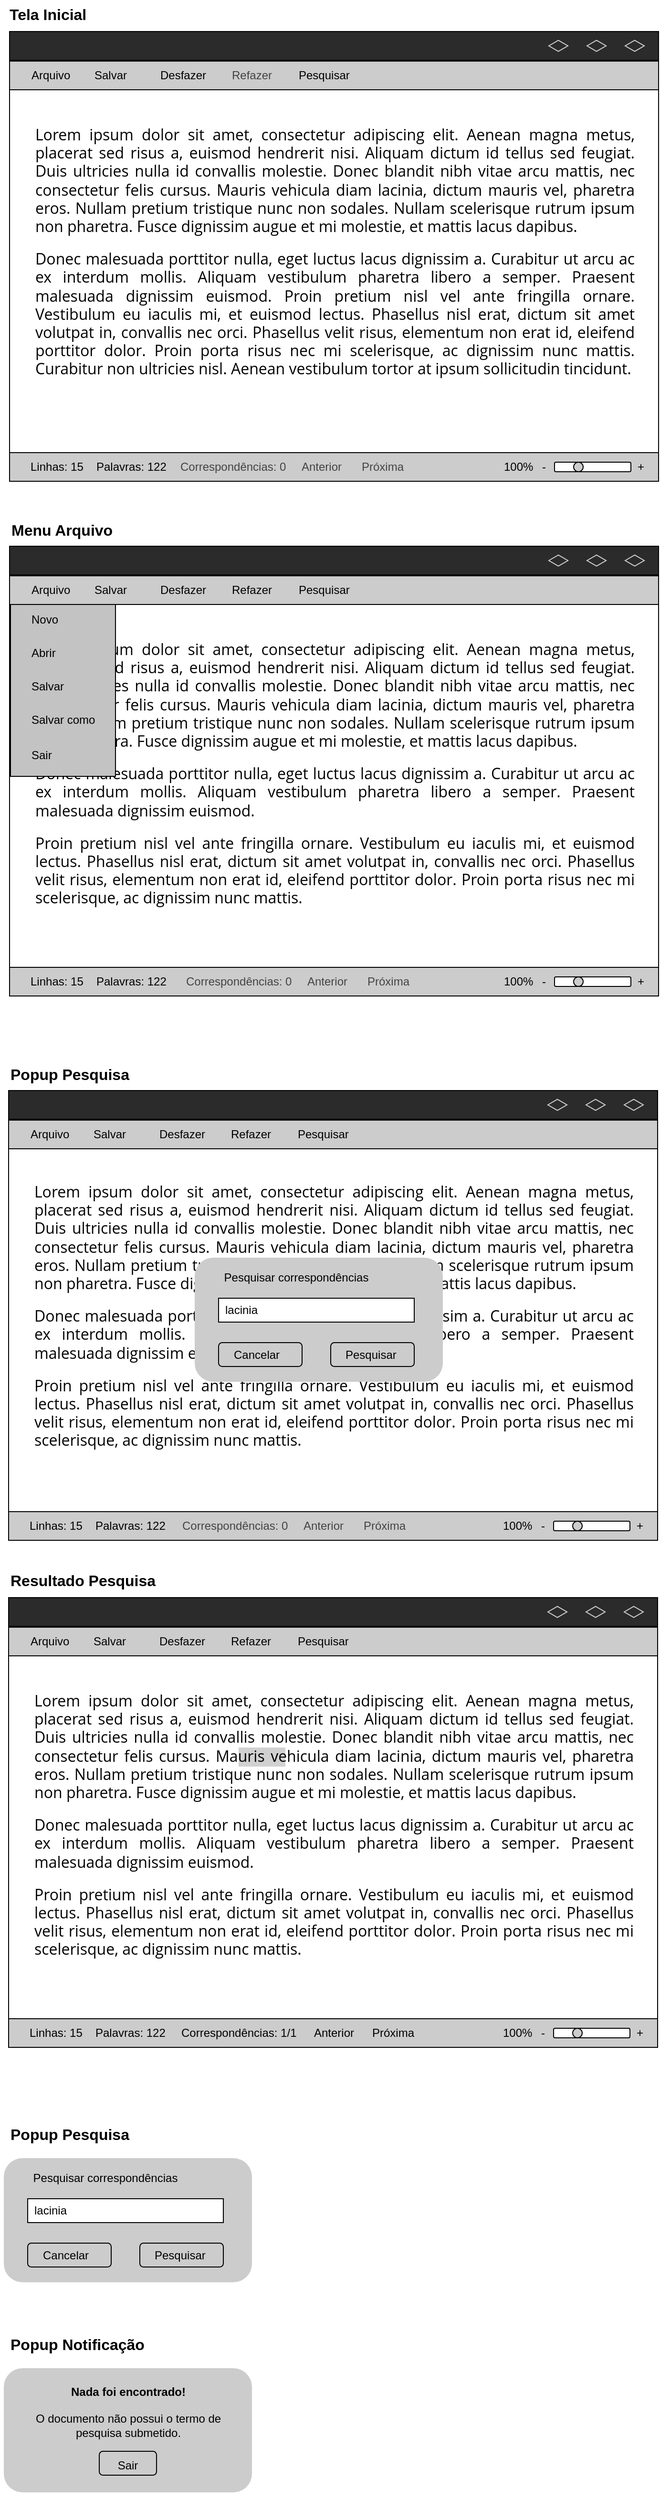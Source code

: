 <mxfile version="25.0.3">
  <diagram name="Page-1" id="AT1ZNtS4TTIYBqAb4Fj_">
    <mxGraphModel dx="1600" dy="1965" grid="1" gridSize="10" guides="1" tooltips="1" connect="1" arrows="1" fold="1" page="1" pageScale="1" pageWidth="850" pageHeight="1100" math="0" shadow="0">
      <root>
        <mxCell id="0" />
        <mxCell id="1" parent="0" />
        <mxCell id="EOrD5ygmVr6pdDx3qJXF-2" value="" style="rounded=0;whiteSpace=wrap;html=1;" parent="1" vertex="1">
          <mxGeometry x="85" y="123" width="680" height="410" as="geometry" />
        </mxCell>
        <mxCell id="EOrD5ygmVr6pdDx3qJXF-3" value="" style="rounded=0;whiteSpace=wrap;html=1;fillColor=#cccccc;" parent="1" vertex="1">
          <mxGeometry x="85" y="503" width="680" height="30" as="geometry" />
        </mxCell>
        <mxCell id="EOrD5ygmVr6pdDx3qJXF-4" value="" style="rounded=0;whiteSpace=wrap;html=1;fillStyle=solid;fillColor=#2B2B2B;" parent="1" vertex="1">
          <mxGeometry x="85" y="62" width="680" height="30" as="geometry" />
        </mxCell>
        <mxCell id="EOrD5ygmVr6pdDx3qJXF-5" value="" style="rounded=0;whiteSpace=wrap;html=1;fillColor=#CCCCCC;" parent="1" vertex="1">
          <mxGeometry x="85" y="93" width="680" height="30" as="geometry" />
        </mxCell>
        <mxCell id="EOrD5ygmVr6pdDx3qJXF-6" value="Arquivo" style="text;html=1;align=left;verticalAlign=middle;whiteSpace=wrap;rounded=0;" parent="1" vertex="1">
          <mxGeometry x="106" y="93" width="60" height="30" as="geometry" />
        </mxCell>
        <mxCell id="EOrD5ygmVr6pdDx3qJXF-7" value="Desfazer" style="text;html=1;align=left;verticalAlign=middle;whiteSpace=wrap;rounded=0;" parent="1" vertex="1">
          <mxGeometry x="241" y="93" width="60" height="30" as="geometry" />
        </mxCell>
        <mxCell id="EOrD5ygmVr6pdDx3qJXF-8" value="Refazer" style="text;html=1;align=left;verticalAlign=middle;whiteSpace=wrap;rounded=0;" parent="1" vertex="1">
          <mxGeometry x="316" y="93" width="60" height="30" as="geometry" />
        </mxCell>
        <mxCell id="EOrD5ygmVr6pdDx3qJXF-38" value="&lt;h1 style=&quot;margin-top: 0px;&quot;&gt;&lt;p style=&quot;margin: 0px 0px 15px; padding: 0px; text-align: justify; font-family: &amp;quot;Open Sans&amp;quot;, Arial, sans-serif; font-weight: 400; background-color: rgb(255, 255, 255);&quot;&gt;Lorem ipsum dolor sit amet, consectetur adipiscing elit. Aenean magna metus, placerat sed risus a, euismod hendrerit nisi. Aliquam dictum id tellus sed feugiat. Duis ultricies nulla id convallis molestie. Donec blandit nibh vitae arcu mattis, nec consectetur felis cursus. Mauris vehicula diam lacinia, dictum mauris vel, pharetra eros. Nullam pretium tristique nunc non sodales. Nullam scelerisque rutrum ipsum non pharetra. Fusce dignissim augue et mi molestie, et mattis lacus dapibus.&lt;/p&gt;&lt;p style=&quot;margin: 0px 0px 15px; padding: 0px; text-align: justify; font-family: &amp;quot;Open Sans&amp;quot;, Arial, sans-serif; font-weight: 400; background-color: rgb(255, 255, 255);&quot;&gt;Donec malesuada porttitor nulla, eget luctus lacus dignissim a. Curabitur ut arcu ac ex interdum mollis. Aliquam vestibulum pharetra libero a semper. Praesent malesuada dignissim euismod.&lt;/p&gt;&lt;p style=&quot;margin: 0px 0px 15px; padding: 0px; text-align: justify; font-family: &amp;quot;Open Sans&amp;quot;, Arial, sans-serif; font-weight: 400; background-color: rgb(255, 255, 255);&quot;&gt;Proin pretium nisl vel ante fringilla ornare. Vestibulum eu iaculis mi, et euismod lectus. Phasellus nisl erat, dictum sit amet volutpat in, convallis nec orci. Phasellus velit risus, elementum non erat id, eleifend porttitor dolor. Proin porta risus nec mi scelerisque, ac dignissim nunc mattis.&lt;/p&gt;&lt;/h1&gt;" style="text;html=1;whiteSpace=wrap;overflow=hidden;rounded=0;fontSize=8;" parent="1" vertex="1">
          <mxGeometry x="110" y="152" width="630" height="327" as="geometry" />
        </mxCell>
        <mxCell id="EOrD5ygmVr6pdDx3qJXF-15" value="" style="rounded=1;whiteSpace=wrap;html=1;" parent="1" vertex="1">
          <mxGeometry x="656" y="513" width="80" height="10" as="geometry" />
        </mxCell>
        <mxCell id="EOrD5ygmVr6pdDx3qJXF-16" value="" style="ellipse;whiteSpace=wrap;html=1;fillColor=#CCCCCC;" parent="1" vertex="1">
          <mxGeometry x="676" y="513" width="10" height="10" as="geometry" />
        </mxCell>
        <mxCell id="EOrD5ygmVr6pdDx3qJXF-17" value="" style="html=1;whiteSpace=wrap;aspect=fixed;shape=isoRectangle;fillColor=none;strokeColor=#D1D1D1;" parent="1" vertex="1">
          <mxGeometry x="650" y="71" width="20" height="12" as="geometry" />
        </mxCell>
        <mxCell id="EOrD5ygmVr6pdDx3qJXF-18" value="" style="html=1;whiteSpace=wrap;aspect=fixed;shape=isoRectangle;fillColor=none;strokeColor=#D1D1D1;" parent="1" vertex="1">
          <mxGeometry x="690" y="71" width="20" height="12" as="geometry" />
        </mxCell>
        <mxCell id="EOrD5ygmVr6pdDx3qJXF-19" value="" style="html=1;whiteSpace=wrap;aspect=fixed;shape=isoRectangle;fillColor=none;strokeColor=#D1D1D1;" parent="1" vertex="1">
          <mxGeometry x="730" y="71" width="20" height="12" as="geometry" />
        </mxCell>
        <mxCell id="EOrD5ygmVr6pdDx3qJXF-20" value="Salvar" style="text;html=1;align=left;verticalAlign=middle;whiteSpace=wrap;rounded=0;" parent="1" vertex="1">
          <mxGeometry x="172" y="93" width="60" height="30" as="geometry" />
        </mxCell>
        <mxCell id="EOrD5ygmVr6pdDx3qJXF-23" value="100%" style="text;html=1;align=left;verticalAlign=middle;whiteSpace=wrap;rounded=0;" parent="1" vertex="1">
          <mxGeometry x="601" y="503" width="30" height="30" as="geometry" />
        </mxCell>
        <mxCell id="EOrD5ygmVr6pdDx3qJXF-24" value="-" style="text;html=1;align=left;verticalAlign=middle;whiteSpace=wrap;rounded=0;" parent="1" vertex="1">
          <mxGeometry x="641" y="503" width="10" height="30" as="geometry" />
        </mxCell>
        <mxCell id="EOrD5ygmVr6pdDx3qJXF-25" value="+" style="text;html=1;align=left;verticalAlign=middle;whiteSpace=wrap;rounded=0;" parent="1" vertex="1">
          <mxGeometry x="741" y="503" width="10" height="30" as="geometry" />
        </mxCell>
        <mxCell id="EOrD5ygmVr6pdDx3qJXF-26" value="Pesquisar" style="text;html=1;align=left;verticalAlign=middle;whiteSpace=wrap;rounded=0;" parent="1" vertex="1">
          <mxGeometry x="386" y="93" width="60" height="30" as="geometry" />
        </mxCell>
        <mxCell id="EOrD5ygmVr6pdDx3qJXF-39" value="" style="group" parent="1" vertex="1" connectable="0">
          <mxGeometry x="280" y="237" width="260" height="130" as="geometry" />
        </mxCell>
        <mxCell id="EOrD5ygmVr6pdDx3qJXF-28" value="" style="shape=ext;double=1;rounded=1;whiteSpace=wrap;html=1;fillColor=#CCCCCC;strokeColor=none;" parent="EOrD5ygmVr6pdDx3qJXF-39" vertex="1">
          <mxGeometry width="260" height="130" as="geometry" />
        </mxCell>
        <mxCell id="EOrD5ygmVr6pdDx3qJXF-29" value="" style="rounded=0;whiteSpace=wrap;html=1;" parent="EOrD5ygmVr6pdDx3qJXF-39" vertex="1">
          <mxGeometry x="25" y="42.5" width="205" height="25" as="geometry" />
        </mxCell>
        <mxCell id="EOrD5ygmVr6pdDx3qJXF-30" value="Cancelar" style="text;html=1;align=left;verticalAlign=middle;whiteSpace=wrap;rounded=0;" parent="EOrD5ygmVr6pdDx3qJXF-39" vertex="1">
          <mxGeometry x="38.75" y="87" width="60" height="30" as="geometry" />
        </mxCell>
        <mxCell id="EOrD5ygmVr6pdDx3qJXF-31" value="Pesquisar" style="text;html=1;align=left;verticalAlign=middle;whiteSpace=wrap;rounded=0;" parent="EOrD5ygmVr6pdDx3qJXF-39" vertex="1">
          <mxGeometry x="156.25" y="87" width="60" height="30" as="geometry" />
        </mxCell>
        <mxCell id="EOrD5ygmVr6pdDx3qJXF-32" value="lacinia" style="text;html=1;align=left;verticalAlign=middle;whiteSpace=wrap;rounded=0;" parent="EOrD5ygmVr6pdDx3qJXF-39" vertex="1">
          <mxGeometry x="30" y="40" width="170" height="30" as="geometry" />
        </mxCell>
        <mxCell id="EOrD5ygmVr6pdDx3qJXF-33" value="" style="rounded=1;whiteSpace=wrap;html=1;fillColor=none;" parent="EOrD5ygmVr6pdDx3qJXF-39" vertex="1">
          <mxGeometry x="25" y="89" width="87.5" height="25" as="geometry" />
        </mxCell>
        <mxCell id="EOrD5ygmVr6pdDx3qJXF-34" value="" style="rounded=1;whiteSpace=wrap;html=1;fillColor=none;" parent="EOrD5ygmVr6pdDx3qJXF-39" vertex="1">
          <mxGeometry x="142.5" y="89" width="87.5" height="25" as="geometry" />
        </mxCell>
        <mxCell id="EOrD5ygmVr6pdDx3qJXF-35" value="Pesquisar correspondências" style="text;html=1;align=center;verticalAlign=middle;whiteSpace=wrap;rounded=0;" parent="EOrD5ygmVr6pdDx3qJXF-39" vertex="1">
          <mxGeometry x="25" y="6" width="162.5" height="30" as="geometry" />
        </mxCell>
        <mxCell id="EOrD5ygmVr6pdDx3qJXF-107" value="" style="group" parent="1" vertex="1" connectable="0">
          <mxGeometry x="265" y="503" width="250" height="30" as="geometry" />
        </mxCell>
        <mxCell id="EOrD5ygmVr6pdDx3qJXF-108" value="Correspondências: 0" style="text;html=1;align=left;verticalAlign=middle;rounded=0;fontColor=#444444;" parent="EOrD5ygmVr6pdDx3qJXF-107" vertex="1">
          <mxGeometry width="120" height="30" as="geometry" />
        </mxCell>
        <mxCell id="EOrD5ygmVr6pdDx3qJXF-109" value="Anterior" style="text;html=1;align=left;verticalAlign=middle;whiteSpace=wrap;rounded=0;fontColor=#444444;" parent="EOrD5ygmVr6pdDx3qJXF-107" vertex="1">
          <mxGeometry x="127" width="60" height="30" as="geometry" />
        </mxCell>
        <mxCell id="EOrD5ygmVr6pdDx3qJXF-110" value="Próxima" style="text;html=1;align=left;verticalAlign=middle;whiteSpace=wrap;rounded=0;fontColor=#444444;" parent="EOrD5ygmVr6pdDx3qJXF-107" vertex="1">
          <mxGeometry x="190" width="60" height="30" as="geometry" />
        </mxCell>
        <mxCell id="EOrD5ygmVr6pdDx3qJXF-119" value="" style="group" parent="1" vertex="1" connectable="0">
          <mxGeometry x="105" y="503" width="149" height="30" as="geometry" />
        </mxCell>
        <mxCell id="EOrD5ygmVr6pdDx3qJXF-120" value="Linhas: 15" style="text;html=1;align=left;verticalAlign=middle;whiteSpace=wrap;rounded=0;" parent="EOrD5ygmVr6pdDx3qJXF-119" vertex="1">
          <mxGeometry width="60" height="30" as="geometry" />
        </mxCell>
        <mxCell id="EOrD5ygmVr6pdDx3qJXF-121" value="Palavras: 122" style="text;html=1;align=left;verticalAlign=middle;whiteSpace=wrap;rounded=0;" parent="EOrD5ygmVr6pdDx3qJXF-119" vertex="1">
          <mxGeometry x="69" width="80" height="30" as="geometry" />
        </mxCell>
        <mxCell id="EOrD5ygmVr6pdDx3qJXF-126" value="Tela Inicial" style="text;html=1;align=left;verticalAlign=middle;whiteSpace=wrap;rounded=0;fontSize=16;fontStyle=1" parent="1" vertex="1">
          <mxGeometry x="84" y="-1080" width="89" height="30" as="geometry" />
        </mxCell>
        <mxCell id="EOrD5ygmVr6pdDx3qJXF-127" value="Menu Arquivo" style="text;html=1;align=left;verticalAlign=middle;whiteSpace=wrap;rounded=0;fontSize=16;fontStyle=1" parent="1" vertex="1">
          <mxGeometry x="86" y="-540" width="130" height="30" as="geometry" />
        </mxCell>
        <mxCell id="EOrD5ygmVr6pdDx3qJXF-128" value="Popup Pesquisa" style="text;html=1;align=left;verticalAlign=middle;whiteSpace=wrap;rounded=0;fontSize=16;fontStyle=1" parent="1" vertex="1">
          <mxGeometry x="85" y="30" width="130" height="30" as="geometry" />
        </mxCell>
        <mxCell id="EOrD5ygmVr6pdDx3qJXF-129" value="Resultado Pesquisa" style="text;html=1;align=left;verticalAlign=middle;whiteSpace=wrap;rounded=0;fontSize=16;fontStyle=1" parent="1" vertex="1">
          <mxGeometry x="85" y="560" width="170" height="30" as="geometry" />
        </mxCell>
        <mxCell id="EOrD5ygmVr6pdDx3qJXF-130" value="" style="group;shadow=1;textShadow=0;" parent="1" vertex="1" connectable="0">
          <mxGeometry x="80" y="1400" width="260" height="130" as="geometry" />
        </mxCell>
        <mxCell id="EOrD5ygmVr6pdDx3qJXF-131" value="" style="shape=ext;double=1;rounded=1;whiteSpace=wrap;html=1;fillColor=#CCCCCC;strokeColor=none;" parent="EOrD5ygmVr6pdDx3qJXF-130" vertex="1">
          <mxGeometry width="260" height="130" as="geometry" />
        </mxCell>
        <mxCell id="EOrD5ygmVr6pdDx3qJXF-138" value="Nada foi encontrado!" style="text;html=1;align=center;verticalAlign=middle;whiteSpace=wrap;rounded=0;fontStyle=1" parent="EOrD5ygmVr6pdDx3qJXF-130" vertex="1">
          <mxGeometry x="48.75" y="10" width="162.5" height="30" as="geometry" />
        </mxCell>
        <mxCell id="EOrD5ygmVr6pdDx3qJXF-133" value="Sair" style="text;html=1;align=center;verticalAlign=middle;whiteSpace=wrap;rounded=0;" parent="EOrD5ygmVr6pdDx3qJXF-130" vertex="1">
          <mxGeometry x="100" y="87" width="60" height="30" as="geometry" />
        </mxCell>
        <mxCell id="EOrD5ygmVr6pdDx3qJXF-136" value="" style="rounded=1;whiteSpace=wrap;html=1;fillColor=none;" parent="EOrD5ygmVr6pdDx3qJXF-130" vertex="1">
          <mxGeometry x="100" y="87" width="60" height="25" as="geometry" />
        </mxCell>
        <mxCell id="EOrD5ygmVr6pdDx3qJXF-140" value="O documento não possui o termo de pesquisa submetido." style="text;html=1;align=center;verticalAlign=middle;whiteSpace=wrap;rounded=0;" parent="EOrD5ygmVr6pdDx3qJXF-130" vertex="1">
          <mxGeometry x="27.5" y="40" width="205" height="40" as="geometry" />
        </mxCell>
        <mxCell id="EOrD5ygmVr6pdDx3qJXF-147" value="" style="group" parent="1" vertex="1" connectable="0">
          <mxGeometry x="80" y="1180" width="260" height="130" as="geometry" />
        </mxCell>
        <mxCell id="EOrD5ygmVr6pdDx3qJXF-148" value="" style="shape=ext;double=1;rounded=1;whiteSpace=wrap;html=1;fillColor=#CCCCCC;strokeColor=none;" parent="EOrD5ygmVr6pdDx3qJXF-147" vertex="1">
          <mxGeometry width="260" height="130" as="geometry" />
        </mxCell>
        <mxCell id="EOrD5ygmVr6pdDx3qJXF-149" value="" style="rounded=0;whiteSpace=wrap;html=1;" parent="EOrD5ygmVr6pdDx3qJXF-147" vertex="1">
          <mxGeometry x="25" y="42.5" width="205" height="25" as="geometry" />
        </mxCell>
        <mxCell id="EOrD5ygmVr6pdDx3qJXF-150" value="Cancelar" style="text;html=1;align=left;verticalAlign=middle;whiteSpace=wrap;rounded=0;" parent="EOrD5ygmVr6pdDx3qJXF-147" vertex="1">
          <mxGeometry x="38.75" y="87" width="60" height="30" as="geometry" />
        </mxCell>
        <mxCell id="EOrD5ygmVr6pdDx3qJXF-151" value="Pesquisar" style="text;html=1;align=left;verticalAlign=middle;whiteSpace=wrap;rounded=0;" parent="EOrD5ygmVr6pdDx3qJXF-147" vertex="1">
          <mxGeometry x="156.25" y="87" width="60" height="30" as="geometry" />
        </mxCell>
        <mxCell id="EOrD5ygmVr6pdDx3qJXF-152" value="lacinia" style="text;html=1;align=left;verticalAlign=middle;whiteSpace=wrap;rounded=0;" parent="EOrD5ygmVr6pdDx3qJXF-147" vertex="1">
          <mxGeometry x="30" y="40" width="170" height="30" as="geometry" />
        </mxCell>
        <mxCell id="EOrD5ygmVr6pdDx3qJXF-153" value="" style="rounded=1;whiteSpace=wrap;html=1;fillColor=none;" parent="EOrD5ygmVr6pdDx3qJXF-147" vertex="1">
          <mxGeometry x="25" y="89" width="87.5" height="25" as="geometry" />
        </mxCell>
        <mxCell id="EOrD5ygmVr6pdDx3qJXF-154" value="" style="rounded=1;whiteSpace=wrap;html=1;fillColor=none;" parent="EOrD5ygmVr6pdDx3qJXF-147" vertex="1">
          <mxGeometry x="142.5" y="89" width="87.5" height="25" as="geometry" />
        </mxCell>
        <mxCell id="EOrD5ygmVr6pdDx3qJXF-155" value="Pesquisar correspondências" style="text;html=1;align=center;verticalAlign=middle;whiteSpace=wrap;rounded=0;" parent="EOrD5ygmVr6pdDx3qJXF-147" vertex="1">
          <mxGeometry x="25" y="6" width="162.5" height="30" as="geometry" />
        </mxCell>
        <mxCell id="EOrD5ygmVr6pdDx3qJXF-156" value="Popup Pesquisa" style="text;html=1;align=left;verticalAlign=middle;whiteSpace=wrap;rounded=0;fontSize=16;fontStyle=1" parent="1" vertex="1">
          <mxGeometry x="85" y="1140" width="170" height="30" as="geometry" />
        </mxCell>
        <mxCell id="EOrD5ygmVr6pdDx3qJXF-157" value="Popup Notificação" style="text;html=1;align=left;verticalAlign=middle;whiteSpace=wrap;rounded=0;fontSize=16;fontStyle=1" parent="1" vertex="1">
          <mxGeometry x="85" y="1360" width="170" height="30" as="geometry" />
        </mxCell>
        <mxCell id="TvqE10xnxTfYAV_kvAJu-1" value="" style="group" vertex="1" connectable="0" parent="1">
          <mxGeometry x="86" y="-1047" width="680" height="471" as="geometry" />
        </mxCell>
        <mxCell id="EOrD5ygmVr6pdDx3qJXF-40" value="" style="rounded=0;whiteSpace=wrap;html=1;" parent="TvqE10xnxTfYAV_kvAJu-1" vertex="1">
          <mxGeometry y="61" width="680" height="410" as="geometry" />
        </mxCell>
        <mxCell id="EOrD5ygmVr6pdDx3qJXF-41" value="&lt;h1 style=&quot;margin-top: 0px;&quot;&gt;&lt;p style=&quot;margin: 0px 0px 15px; padding: 0px; text-align: justify; font-family: &amp;quot;Open Sans&amp;quot;, Arial, sans-serif; font-weight: 400; background-color: rgb(255, 255, 255);&quot;&gt;Lorem ipsum dolor sit amet, consectetur adipiscing elit. Aenean magna metus, placerat sed risus a, euismod hendrerit nisi. Aliquam dictum id tellus sed feugiat. Duis ultricies nulla id convallis molestie. Donec blandit nibh vitae arcu mattis, nec consectetur felis cursus. Mauris vehicula diam lacinia, dictum mauris vel, pharetra eros. Nullam pretium tristique nunc non sodales. Nullam scelerisque rutrum ipsum non pharetra. Fusce dignissim augue et mi molestie, et mattis lacus dapibus.&lt;/p&gt;&lt;p style=&quot;margin: 0px 0px 15px; padding: 0px; text-align: justify; font-family: &amp;quot;Open Sans&amp;quot;, Arial, sans-serif; font-weight: 400; background-color: rgb(255, 255, 255);&quot;&gt;Donec malesuada porttitor nulla, eget luctus lacus dignissim a. Curabitur ut arcu ac ex interdum mollis. Aliquam vestibulum pharetra libero a semper. Praesent malesuada dignissim euismod. Proin pretium nisl vel ante fringilla ornare. Vestibulum eu iaculis mi, et euismod lectus. Phasellus nisl erat, dictum sit amet volutpat in, convallis nec orci. Phasellus velit risus, elementum non erat id, eleifend porttitor dolor. Proin porta risus nec mi scelerisque, ac dignissim nunc mattis. Curabitur non ultricies nisl. Aenean vestibulum tortor at ipsum sollicitudin tincidunt.&lt;/p&gt;&lt;/h1&gt;" style="text;html=1;whiteSpace=wrap;overflow=hidden;rounded=0;fontSize=8;" parent="TvqE10xnxTfYAV_kvAJu-1" vertex="1">
          <mxGeometry x="25" y="92" width="630" height="327" as="geometry" />
        </mxCell>
        <mxCell id="EOrD5ygmVr6pdDx3qJXF-42" value="" style="rounded=0;whiteSpace=wrap;html=1;fillColor=#cccccc;" parent="TvqE10xnxTfYAV_kvAJu-1" vertex="1">
          <mxGeometry y="441" width="680" height="30" as="geometry" />
        </mxCell>
        <mxCell id="EOrD5ygmVr6pdDx3qJXF-43" value="" style="rounded=0;whiteSpace=wrap;html=1;fillStyle=solid;fillColor=#2B2B2B;" parent="TvqE10xnxTfYAV_kvAJu-1" vertex="1">
          <mxGeometry width="680" height="30" as="geometry" />
        </mxCell>
        <mxCell id="EOrD5ygmVr6pdDx3qJXF-44" value="" style="rounded=0;whiteSpace=wrap;html=1;fillColor=#CCCCCC;" parent="TvqE10xnxTfYAV_kvAJu-1" vertex="1">
          <mxGeometry y="31" width="680" height="30" as="geometry" />
        </mxCell>
        <mxCell id="EOrD5ygmVr6pdDx3qJXF-45" value="Arquivo" style="text;html=1;align=left;verticalAlign=middle;whiteSpace=wrap;rounded=0;" parent="TvqE10xnxTfYAV_kvAJu-1" vertex="1">
          <mxGeometry x="21" y="31" width="60" height="30" as="geometry" />
        </mxCell>
        <mxCell id="EOrD5ygmVr6pdDx3qJXF-46" value="Desfazer" style="text;html=1;align=left;verticalAlign=middle;whiteSpace=wrap;rounded=0;" parent="TvqE10xnxTfYAV_kvAJu-1" vertex="1">
          <mxGeometry x="156" y="31" width="60" height="30" as="geometry" />
        </mxCell>
        <mxCell id="EOrD5ygmVr6pdDx3qJXF-47" value="Refazer" style="text;html=1;align=left;verticalAlign=middle;whiteSpace=wrap;rounded=0;fontColor=#444444;" parent="TvqE10xnxTfYAV_kvAJu-1" vertex="1">
          <mxGeometry x="231" y="31" width="60" height="30" as="geometry" />
        </mxCell>
        <mxCell id="EOrD5ygmVr6pdDx3qJXF-54" value="" style="rounded=1;whiteSpace=wrap;html=1;" parent="TvqE10xnxTfYAV_kvAJu-1" vertex="1">
          <mxGeometry x="571" y="451" width="80" height="10" as="geometry" />
        </mxCell>
        <mxCell id="EOrD5ygmVr6pdDx3qJXF-55" value="" style="ellipse;whiteSpace=wrap;html=1;fillColor=#CCCCCC;" parent="TvqE10xnxTfYAV_kvAJu-1" vertex="1">
          <mxGeometry x="591" y="451" width="10" height="10" as="geometry" />
        </mxCell>
        <mxCell id="EOrD5ygmVr6pdDx3qJXF-56" value="" style="html=1;whiteSpace=wrap;aspect=fixed;shape=isoRectangle;fillColor=none;strokeColor=#D1D1D1;" parent="TvqE10xnxTfYAV_kvAJu-1" vertex="1">
          <mxGeometry x="565" y="9" width="20" height="12" as="geometry" />
        </mxCell>
        <mxCell id="EOrD5ygmVr6pdDx3qJXF-57" value="" style="html=1;whiteSpace=wrap;aspect=fixed;shape=isoRectangle;fillColor=none;strokeColor=#D1D1D1;" parent="TvqE10xnxTfYAV_kvAJu-1" vertex="1">
          <mxGeometry x="605" y="9" width="20" height="12" as="geometry" />
        </mxCell>
        <mxCell id="EOrD5ygmVr6pdDx3qJXF-58" value="" style="html=1;whiteSpace=wrap;aspect=fixed;shape=isoRectangle;fillColor=none;strokeColor=#D1D1D1;" parent="TvqE10xnxTfYAV_kvAJu-1" vertex="1">
          <mxGeometry x="645" y="9" width="20" height="12" as="geometry" />
        </mxCell>
        <mxCell id="EOrD5ygmVr6pdDx3qJXF-59" value="Salvar" style="text;html=1;align=left;verticalAlign=middle;whiteSpace=wrap;rounded=0;" parent="TvqE10xnxTfYAV_kvAJu-1" vertex="1">
          <mxGeometry x="87" y="31" width="60" height="30" as="geometry" />
        </mxCell>
        <mxCell id="EOrD5ygmVr6pdDx3qJXF-62" value="100%" style="text;html=1;align=left;verticalAlign=middle;whiteSpace=wrap;rounded=0;" parent="TvqE10xnxTfYAV_kvAJu-1" vertex="1">
          <mxGeometry x="516" y="441" width="30" height="30" as="geometry" />
        </mxCell>
        <mxCell id="EOrD5ygmVr6pdDx3qJXF-63" value="-" style="text;html=1;align=left;verticalAlign=middle;whiteSpace=wrap;rounded=0;" parent="TvqE10xnxTfYAV_kvAJu-1" vertex="1">
          <mxGeometry x="556" y="441" width="10" height="30" as="geometry" />
        </mxCell>
        <mxCell id="EOrD5ygmVr6pdDx3qJXF-64" value="+" style="text;html=1;align=left;verticalAlign=middle;whiteSpace=wrap;rounded=0;" parent="TvqE10xnxTfYAV_kvAJu-1" vertex="1">
          <mxGeometry x="656" y="441" width="10" height="30" as="geometry" />
        </mxCell>
        <mxCell id="EOrD5ygmVr6pdDx3qJXF-65" value="Pesquisar" style="text;html=1;align=left;verticalAlign=middle;whiteSpace=wrap;rounded=0;" parent="TvqE10xnxTfYAV_kvAJu-1" vertex="1">
          <mxGeometry x="301" y="31" width="60" height="30" as="geometry" />
        </mxCell>
        <mxCell id="EOrD5ygmVr6pdDx3qJXF-102" value="" style="group" parent="TvqE10xnxTfYAV_kvAJu-1" vertex="1" connectable="0">
          <mxGeometry x="177" y="441" width="250" height="30" as="geometry" />
        </mxCell>
        <mxCell id="EOrD5ygmVr6pdDx3qJXF-66" value="Correspondências: 0" style="text;html=1;align=left;verticalAlign=middle;rounded=0;fontColor=#444444;" parent="EOrD5ygmVr6pdDx3qJXF-102" vertex="1">
          <mxGeometry width="120" height="30" as="geometry" />
        </mxCell>
        <mxCell id="EOrD5ygmVr6pdDx3qJXF-67" value="Anterior" style="text;html=1;align=left;verticalAlign=middle;whiteSpace=wrap;rounded=0;fontColor=#444444;" parent="EOrD5ygmVr6pdDx3qJXF-102" vertex="1">
          <mxGeometry x="127" width="60" height="30" as="geometry" />
        </mxCell>
        <mxCell id="EOrD5ygmVr6pdDx3qJXF-68" value="Próxima" style="text;html=1;align=left;verticalAlign=middle;whiteSpace=wrap;rounded=0;fontColor=#444444;" parent="EOrD5ygmVr6pdDx3qJXF-102" vertex="1">
          <mxGeometry x="190" width="60" height="30" as="geometry" />
        </mxCell>
        <mxCell id="EOrD5ygmVr6pdDx3qJXF-115" value="" style="group" parent="TvqE10xnxTfYAV_kvAJu-1" vertex="1" connectable="0">
          <mxGeometry x="20" y="441" width="149" height="30" as="geometry" />
        </mxCell>
        <mxCell id="EOrD5ygmVr6pdDx3qJXF-60" value="Linhas: 15" style="text;html=1;align=left;verticalAlign=middle;whiteSpace=wrap;rounded=0;" parent="EOrD5ygmVr6pdDx3qJXF-115" vertex="1">
          <mxGeometry width="60" height="30" as="geometry" />
        </mxCell>
        <mxCell id="EOrD5ygmVr6pdDx3qJXF-61" value="Palavras: 122" style="text;html=1;align=left;verticalAlign=middle;whiteSpace=wrap;rounded=0;" parent="EOrD5ygmVr6pdDx3qJXF-115" vertex="1">
          <mxGeometry x="69" width="80" height="30" as="geometry" />
        </mxCell>
        <mxCell id="TvqE10xnxTfYAV_kvAJu-2" value="" style="group" vertex="1" connectable="0" parent="1">
          <mxGeometry x="86" y="-508" width="680" height="471" as="geometry" />
        </mxCell>
        <mxCell id="0SayLIdgJ1S03iDdEZWp-5" value="" style="rounded=0;whiteSpace=wrap;html=1;" parent="TvqE10xnxTfYAV_kvAJu-2" vertex="1">
          <mxGeometry y="61" width="680" height="410" as="geometry" />
        </mxCell>
        <mxCell id="EOrD5ygmVr6pdDx3qJXF-37" value="&lt;h1 style=&quot;margin-top: 0px;&quot;&gt;&lt;p style=&quot;margin: 0px 0px 15px; padding: 0px; text-align: justify; font-family: &amp;quot;Open Sans&amp;quot;, Arial, sans-serif; font-weight: 400; background-color: rgb(255, 255, 255);&quot;&gt;Lorem ipsum dolor sit amet, consectetur adipiscing elit. Aenean magna metus, placerat sed risus a, euismod hendrerit nisi. Aliquam dictum id tellus sed feugiat. Duis ultricies nulla id convallis molestie. Donec blandit nibh vitae arcu mattis, nec consectetur felis cursus. Mauris vehicula diam lacinia, dictum mauris vel, pharetra eros. Nullam pretium tristique nunc non sodales. Nullam scelerisque rutrum ipsum non pharetra. Fusce dignissim augue et mi molestie, et mattis lacus dapibus.&lt;/p&gt;&lt;p style=&quot;margin: 0px 0px 15px; padding: 0px; text-align: justify; font-family: &amp;quot;Open Sans&amp;quot;, Arial, sans-serif; font-weight: 400; background-color: rgb(255, 255, 255);&quot;&gt;Donec malesuada porttitor nulla, eget luctus lacus dignissim a. Curabitur ut arcu ac ex interdum mollis. Aliquam vestibulum pharetra libero a semper. Praesent malesuada dignissim euismod.&lt;/p&gt;&lt;p style=&quot;margin: 0px 0px 15px; padding: 0px; text-align: justify; font-family: &amp;quot;Open Sans&amp;quot;, Arial, sans-serif; font-weight: 400; background-color: rgb(255, 255, 255);&quot;&gt;Proin pretium nisl vel ante fringilla ornare. Vestibulum eu iaculis mi, et euismod lectus. Phasellus nisl erat, dictum sit amet volutpat in, convallis nec orci. Phasellus velit risus, elementum non erat id, eleifend porttitor dolor. Proin porta risus nec mi scelerisque, ac dignissim nunc mattis.&lt;/p&gt;&lt;/h1&gt;" style="text;html=1;whiteSpace=wrap;overflow=hidden;rounded=0;fontSize=8;" parent="TvqE10xnxTfYAV_kvAJu-2" vertex="1">
          <mxGeometry x="25" y="92" width="630" height="327" as="geometry" />
        </mxCell>
        <mxCell id="0SayLIdgJ1S03iDdEZWp-17" value="" style="rounded=0;whiteSpace=wrap;html=1;fillColor=#cccccc;" parent="TvqE10xnxTfYAV_kvAJu-2" vertex="1">
          <mxGeometry y="441" width="680" height="30" as="geometry" />
        </mxCell>
        <mxCell id="0SayLIdgJ1S03iDdEZWp-1" value="" style="rounded=0;whiteSpace=wrap;html=1;fillStyle=solid;fillColor=#2B2B2B;" parent="TvqE10xnxTfYAV_kvAJu-2" vertex="1">
          <mxGeometry width="680" height="30" as="geometry" />
        </mxCell>
        <mxCell id="0SayLIdgJ1S03iDdEZWp-6" value="" style="rounded=0;whiteSpace=wrap;html=1;fillColor=#CCCCCC;" parent="TvqE10xnxTfYAV_kvAJu-2" vertex="1">
          <mxGeometry y="31" width="680" height="30" as="geometry" />
        </mxCell>
        <mxCell id="0SayLIdgJ1S03iDdEZWp-7" value="Arquivo" style="text;html=1;align=left;verticalAlign=middle;whiteSpace=wrap;rounded=0;" parent="TvqE10xnxTfYAV_kvAJu-2" vertex="1">
          <mxGeometry x="21" y="31" width="60" height="30" as="geometry" />
        </mxCell>
        <mxCell id="0SayLIdgJ1S03iDdEZWp-12" value="Desfazer" style="text;html=1;align=left;verticalAlign=middle;whiteSpace=wrap;rounded=0;" parent="TvqE10xnxTfYAV_kvAJu-2" vertex="1">
          <mxGeometry x="156" y="31" width="60" height="30" as="geometry" />
        </mxCell>
        <mxCell id="0SayLIdgJ1S03iDdEZWp-13" value="Refazer" style="text;html=1;align=left;verticalAlign=middle;whiteSpace=wrap;rounded=0;" parent="TvqE10xnxTfYAV_kvAJu-2" vertex="1">
          <mxGeometry x="231" y="31" width="60" height="30" as="geometry" />
        </mxCell>
        <mxCell id="0SayLIdgJ1S03iDdEZWp-16" value="" style="rounded=0;whiteSpace=wrap;html=1;fillColor=#c3c3c3;strokeColor=default;" parent="TvqE10xnxTfYAV_kvAJu-2" vertex="1">
          <mxGeometry x="1" y="61" width="110" height="180" as="geometry" />
        </mxCell>
        <mxCell id="0SayLIdgJ1S03iDdEZWp-11" value="Salvar como" style="text;html=1;align=left;verticalAlign=middle;whiteSpace=wrap;rounded=0;" parent="TvqE10xnxTfYAV_kvAJu-2" vertex="1">
          <mxGeometry x="21" y="167" width="80" height="30" as="geometry" />
        </mxCell>
        <mxCell id="0SayLIdgJ1S03iDdEZWp-10" value="Salvar" style="text;html=1;align=left;verticalAlign=middle;whiteSpace=wrap;rounded=0;" parent="TvqE10xnxTfYAV_kvAJu-2" vertex="1">
          <mxGeometry x="21" y="132" width="110" height="30" as="geometry" />
        </mxCell>
        <mxCell id="0SayLIdgJ1S03iDdEZWp-9" value="Abrir&amp;nbsp;" style="text;html=1;align=left;verticalAlign=middle;whiteSpace=wrap;rounded=0;" parent="TvqE10xnxTfYAV_kvAJu-2" vertex="1">
          <mxGeometry x="21" y="97" width="100" height="30" as="geometry" />
        </mxCell>
        <mxCell id="0SayLIdgJ1S03iDdEZWp-8" value="Novo" style="text;html=1;align=left;verticalAlign=middle;whiteSpace=wrap;rounded=0;" parent="TvqE10xnxTfYAV_kvAJu-2" vertex="1">
          <mxGeometry x="21" y="62" width="110" height="30" as="geometry" />
        </mxCell>
        <mxCell id="0SayLIdgJ1S03iDdEZWp-19" value="Sair" style="text;html=1;align=left;verticalAlign=middle;whiteSpace=wrap;rounded=0;" parent="TvqE10xnxTfYAV_kvAJu-2" vertex="1">
          <mxGeometry x="21" y="204" width="80" height="30" as="geometry" />
        </mxCell>
        <mxCell id="0SayLIdgJ1S03iDdEZWp-22" value="" style="rounded=1;whiteSpace=wrap;html=1;" parent="TvqE10xnxTfYAV_kvAJu-2" vertex="1">
          <mxGeometry x="571" y="451" width="80" height="10" as="geometry" />
        </mxCell>
        <mxCell id="0SayLIdgJ1S03iDdEZWp-23" value="" style="ellipse;whiteSpace=wrap;html=1;fillColor=#CCCCCC;" parent="TvqE10xnxTfYAV_kvAJu-2" vertex="1">
          <mxGeometry x="591" y="451" width="10" height="10" as="geometry" />
        </mxCell>
        <mxCell id="0SayLIdgJ1S03iDdEZWp-25" value="" style="html=1;whiteSpace=wrap;aspect=fixed;shape=isoRectangle;fillColor=none;strokeColor=#D1D1D1;" parent="TvqE10xnxTfYAV_kvAJu-2" vertex="1">
          <mxGeometry x="565" y="9" width="20" height="12" as="geometry" />
        </mxCell>
        <mxCell id="0SayLIdgJ1S03iDdEZWp-26" value="" style="html=1;whiteSpace=wrap;aspect=fixed;shape=isoRectangle;fillColor=none;strokeColor=#D1D1D1;" parent="TvqE10xnxTfYAV_kvAJu-2" vertex="1">
          <mxGeometry x="605" y="9" width="20" height="12" as="geometry" />
        </mxCell>
        <mxCell id="0SayLIdgJ1S03iDdEZWp-27" value="" style="html=1;whiteSpace=wrap;aspect=fixed;shape=isoRectangle;fillColor=none;strokeColor=#D1D1D1;" parent="TvqE10xnxTfYAV_kvAJu-2" vertex="1">
          <mxGeometry x="645" y="9" width="20" height="12" as="geometry" />
        </mxCell>
        <mxCell id="0SayLIdgJ1S03iDdEZWp-36" value="Salvar" style="text;html=1;align=left;verticalAlign=middle;whiteSpace=wrap;rounded=0;" parent="TvqE10xnxTfYAV_kvAJu-2" vertex="1">
          <mxGeometry x="87" y="31" width="60" height="30" as="geometry" />
        </mxCell>
        <mxCell id="0SayLIdgJ1S03iDdEZWp-34" value="100%" style="text;html=1;align=left;verticalAlign=middle;whiteSpace=wrap;rounded=0;" parent="TvqE10xnxTfYAV_kvAJu-2" vertex="1">
          <mxGeometry x="516" y="441" width="30" height="30" as="geometry" />
        </mxCell>
        <mxCell id="0SayLIdgJ1S03iDdEZWp-39" value="-" style="text;html=1;align=left;verticalAlign=middle;whiteSpace=wrap;rounded=0;" parent="TvqE10xnxTfYAV_kvAJu-2" vertex="1">
          <mxGeometry x="556" y="441" width="10" height="30" as="geometry" />
        </mxCell>
        <mxCell id="0SayLIdgJ1S03iDdEZWp-40" value="+" style="text;html=1;align=left;verticalAlign=middle;whiteSpace=wrap;rounded=0;" parent="TvqE10xnxTfYAV_kvAJu-2" vertex="1">
          <mxGeometry x="656" y="441" width="10" height="30" as="geometry" />
        </mxCell>
        <mxCell id="0SayLIdgJ1S03iDdEZWp-43" value="Pesquisar" style="text;html=1;align=left;verticalAlign=middle;whiteSpace=wrap;rounded=0;" parent="TvqE10xnxTfYAV_kvAJu-2" vertex="1">
          <mxGeometry x="301" y="31" width="60" height="30" as="geometry" />
        </mxCell>
        <mxCell id="EOrD5ygmVr6pdDx3qJXF-103" value="" style="group" parent="TvqE10xnxTfYAV_kvAJu-2" vertex="1" connectable="0">
          <mxGeometry x="183" y="441" width="250" height="30" as="geometry" />
        </mxCell>
        <mxCell id="EOrD5ygmVr6pdDx3qJXF-104" value="Correspondências: 0" style="text;html=1;align=left;verticalAlign=middle;rounded=0;fontColor=#444444;" parent="EOrD5ygmVr6pdDx3qJXF-103" vertex="1">
          <mxGeometry width="120" height="30" as="geometry" />
        </mxCell>
        <mxCell id="EOrD5ygmVr6pdDx3qJXF-105" value="Anterior" style="text;html=1;align=left;verticalAlign=middle;whiteSpace=wrap;rounded=0;fontColor=#444444;" parent="EOrD5ygmVr6pdDx3qJXF-103" vertex="1">
          <mxGeometry x="127" width="60" height="30" as="geometry" />
        </mxCell>
        <mxCell id="EOrD5ygmVr6pdDx3qJXF-106" value="Próxima" style="text;html=1;align=left;verticalAlign=middle;whiteSpace=wrap;rounded=0;fontColor=#444444;" parent="EOrD5ygmVr6pdDx3qJXF-103" vertex="1">
          <mxGeometry x="190" width="60" height="30" as="geometry" />
        </mxCell>
        <mxCell id="EOrD5ygmVr6pdDx3qJXF-116" value="" style="group" parent="TvqE10xnxTfYAV_kvAJu-2" vertex="1" connectable="0">
          <mxGeometry x="20" y="441" width="149" height="30" as="geometry" />
        </mxCell>
        <mxCell id="EOrD5ygmVr6pdDx3qJXF-117" value="Linhas: 15" style="text;html=1;align=left;verticalAlign=middle;whiteSpace=wrap;rounded=0;" parent="EOrD5ygmVr6pdDx3qJXF-116" vertex="1">
          <mxGeometry width="60" height="30" as="geometry" />
        </mxCell>
        <mxCell id="EOrD5ygmVr6pdDx3qJXF-118" value="Palavras: 122" style="text;html=1;align=left;verticalAlign=middle;whiteSpace=wrap;rounded=0;" parent="EOrD5ygmVr6pdDx3qJXF-116" vertex="1">
          <mxGeometry x="69" width="80" height="30" as="geometry" />
        </mxCell>
        <mxCell id="TvqE10xnxTfYAV_kvAJu-3" value="" style="group" vertex="1" connectable="0" parent="1">
          <mxGeometry x="85" y="593" width="680" height="471" as="geometry" />
        </mxCell>
        <mxCell id="EOrD5ygmVr6pdDx3qJXF-78" value="" style="rounded=0;whiteSpace=wrap;html=1;" parent="TvqE10xnxTfYAV_kvAJu-3" vertex="1">
          <mxGeometry y="61" width="680" height="410" as="geometry" />
        </mxCell>
        <mxCell id="EOrD5ygmVr6pdDx3qJXF-80" value="" style="rounded=0;whiteSpace=wrap;html=1;fillColor=#cccccc;" parent="TvqE10xnxTfYAV_kvAJu-3" vertex="1">
          <mxGeometry y="441" width="680" height="30" as="geometry" />
        </mxCell>
        <mxCell id="EOrD5ygmVr6pdDx3qJXF-81" value="" style="rounded=0;whiteSpace=wrap;html=1;fillStyle=solid;fillColor=#2B2B2B;" parent="TvqE10xnxTfYAV_kvAJu-3" vertex="1">
          <mxGeometry width="680" height="30" as="geometry" />
        </mxCell>
        <mxCell id="EOrD5ygmVr6pdDx3qJXF-82" value="" style="rounded=0;whiteSpace=wrap;html=1;fillColor=#CCCCCC;" parent="TvqE10xnxTfYAV_kvAJu-3" vertex="1">
          <mxGeometry y="31" width="680" height="30" as="geometry" />
        </mxCell>
        <mxCell id="EOrD5ygmVr6pdDx3qJXF-83" value="Arquivo" style="text;html=1;align=left;verticalAlign=middle;whiteSpace=wrap;rounded=0;" parent="TvqE10xnxTfYAV_kvAJu-3" vertex="1">
          <mxGeometry x="21" y="31" width="60" height="30" as="geometry" />
        </mxCell>
        <mxCell id="EOrD5ygmVr6pdDx3qJXF-84" value="Desfazer" style="text;html=1;align=left;verticalAlign=middle;whiteSpace=wrap;rounded=0;" parent="TvqE10xnxTfYAV_kvAJu-3" vertex="1">
          <mxGeometry x="156" y="31" width="60" height="30" as="geometry" />
        </mxCell>
        <mxCell id="EOrD5ygmVr6pdDx3qJXF-85" value="Refazer" style="text;html=1;align=left;verticalAlign=middle;whiteSpace=wrap;rounded=0;" parent="TvqE10xnxTfYAV_kvAJu-3" vertex="1">
          <mxGeometry x="231" y="31" width="60" height="30" as="geometry" />
        </mxCell>
        <mxCell id="EOrD5ygmVr6pdDx3qJXF-86" value="" style="rounded=1;whiteSpace=wrap;html=1;" parent="TvqE10xnxTfYAV_kvAJu-3" vertex="1">
          <mxGeometry x="571" y="451" width="80" height="10" as="geometry" />
        </mxCell>
        <mxCell id="EOrD5ygmVr6pdDx3qJXF-87" value="" style="ellipse;whiteSpace=wrap;html=1;fillColor=#CCCCCC;" parent="TvqE10xnxTfYAV_kvAJu-3" vertex="1">
          <mxGeometry x="591" y="451" width="10" height="10" as="geometry" />
        </mxCell>
        <mxCell id="EOrD5ygmVr6pdDx3qJXF-88" value="" style="html=1;whiteSpace=wrap;aspect=fixed;shape=isoRectangle;fillColor=none;strokeColor=#D1D1D1;" parent="TvqE10xnxTfYAV_kvAJu-3" vertex="1">
          <mxGeometry x="565" y="9" width="20" height="12" as="geometry" />
        </mxCell>
        <mxCell id="EOrD5ygmVr6pdDx3qJXF-89" value="" style="html=1;whiteSpace=wrap;aspect=fixed;shape=isoRectangle;fillColor=none;strokeColor=#D1D1D1;" parent="TvqE10xnxTfYAV_kvAJu-3" vertex="1">
          <mxGeometry x="605" y="9" width="20" height="12" as="geometry" />
        </mxCell>
        <mxCell id="EOrD5ygmVr6pdDx3qJXF-90" value="" style="html=1;whiteSpace=wrap;aspect=fixed;shape=isoRectangle;fillColor=none;strokeColor=#D1D1D1;" parent="TvqE10xnxTfYAV_kvAJu-3" vertex="1">
          <mxGeometry x="645" y="9" width="20" height="12" as="geometry" />
        </mxCell>
        <mxCell id="EOrD5ygmVr6pdDx3qJXF-91" value="Salvar" style="text;html=1;align=left;verticalAlign=middle;whiteSpace=wrap;rounded=0;" parent="TvqE10xnxTfYAV_kvAJu-3" vertex="1">
          <mxGeometry x="87" y="31" width="60" height="30" as="geometry" />
        </mxCell>
        <mxCell id="EOrD5ygmVr6pdDx3qJXF-94" value="100%" style="text;html=1;align=left;verticalAlign=middle;whiteSpace=wrap;rounded=0;" parent="TvqE10xnxTfYAV_kvAJu-3" vertex="1">
          <mxGeometry x="516" y="441" width="30" height="30" as="geometry" />
        </mxCell>
        <mxCell id="EOrD5ygmVr6pdDx3qJXF-125" value="" style="rounded=0;whiteSpace=wrap;html=1;fontColor=#C3C3C3;fillColor=#D1D1D1;strokeColor=none;" parent="TvqE10xnxTfYAV_kvAJu-3" vertex="1">
          <mxGeometry x="241" y="157" width="49" height="20" as="geometry" />
        </mxCell>
        <mxCell id="EOrD5ygmVr6pdDx3qJXF-79" value="&lt;h1 style=&quot;margin-top: 0px;&quot;&gt;&lt;p style=&quot;margin: 0px 0px 15px; padding: 0px; text-align: justify; font-family: &amp;quot;Open Sans&amp;quot;, Arial, sans-serif; font-weight: 400;&quot;&gt;Lorem ipsum dolor sit amet, consectetur adipiscing elit. Aenean magna metus, placerat sed risus a, euismod hendrerit nisi. Aliquam dictum id tellus sed feugiat. Duis ultricies nulla id convallis molestie. Donec blandit nibh vitae arcu mattis, nec consectetur felis cursus. Mauris vehicula diam lacinia, dictum mauris vel, pharetra eros. Nullam pretium tristique nunc non sodales. Nullam scelerisque rutrum ipsum non pharetra. Fusce dignissim augue et mi molestie, et mattis lacus dapibus.&lt;/p&gt;&lt;p style=&quot;margin: 0px 0px 15px; padding: 0px; text-align: justify; font-family: &amp;quot;Open Sans&amp;quot;, Arial, sans-serif; font-weight: 400;&quot;&gt;Donec malesuada porttitor nulla, eget luctus lacus dignissim a. Curabitur ut arcu ac ex interdum mollis. Aliquam vestibulum pharetra libero a semper. Praesent malesuada dignissim euismod.&lt;/p&gt;&lt;p style=&quot;margin: 0px 0px 15px; padding: 0px; text-align: justify; font-family: &amp;quot;Open Sans&amp;quot;, Arial, sans-serif; font-weight: 400;&quot;&gt;Proin pretium nisl vel ante fringilla ornare. Vestibulum eu iaculis mi, et euismod lectus. Phasellus nisl erat, dictum sit amet volutpat in, convallis nec orci. Phasellus velit risus, elementum non erat id, eleifend porttitor dolor. Proin porta risus nec mi scelerisque, ac dignissim nunc mattis.&lt;/p&gt;&lt;/h1&gt;" style="text;html=1;whiteSpace=wrap;overflow=hidden;rounded=0;fontSize=8;fillColor=none;labelBackgroundColor=none;" parent="TvqE10xnxTfYAV_kvAJu-3" vertex="1">
          <mxGeometry x="25" y="92" width="630" height="327" as="geometry" />
        </mxCell>
        <mxCell id="EOrD5ygmVr6pdDx3qJXF-95" value="-" style="text;html=1;align=left;verticalAlign=middle;whiteSpace=wrap;rounded=0;" parent="TvqE10xnxTfYAV_kvAJu-3" vertex="1">
          <mxGeometry x="556" y="441" width="10" height="30" as="geometry" />
        </mxCell>
        <mxCell id="EOrD5ygmVr6pdDx3qJXF-96" value="+" style="text;html=1;align=left;verticalAlign=middle;whiteSpace=wrap;rounded=0;" parent="TvqE10xnxTfYAV_kvAJu-3" vertex="1">
          <mxGeometry x="656" y="441" width="10" height="30" as="geometry" />
        </mxCell>
        <mxCell id="EOrD5ygmVr6pdDx3qJXF-97" value="Pesquisar" style="text;html=1;align=left;verticalAlign=middle;whiteSpace=wrap;rounded=0;" parent="TvqE10xnxTfYAV_kvAJu-3" vertex="1">
          <mxGeometry x="301" y="31" width="60" height="30" as="geometry" />
        </mxCell>
        <mxCell id="EOrD5ygmVr6pdDx3qJXF-111" value="" style="group" parent="TvqE10xnxTfYAV_kvAJu-3" vertex="1" connectable="0">
          <mxGeometry x="179" y="441" width="250" height="30" as="geometry" />
        </mxCell>
        <mxCell id="EOrD5ygmVr6pdDx3qJXF-112" value="Correspondências: 1/1" style="text;html=1;align=left;verticalAlign=middle;rounded=0;fontColor=default;" parent="EOrD5ygmVr6pdDx3qJXF-111" vertex="1">
          <mxGeometry width="120" height="30" as="geometry" />
        </mxCell>
        <mxCell id="EOrD5ygmVr6pdDx3qJXF-113" value="Anterior" style="text;html=1;align=left;verticalAlign=middle;whiteSpace=wrap;rounded=0;fontColor=default;" parent="EOrD5ygmVr6pdDx3qJXF-111" vertex="1">
          <mxGeometry x="139" width="60" height="30" as="geometry" />
        </mxCell>
        <mxCell id="EOrD5ygmVr6pdDx3qJXF-114" value="Próxima" style="text;html=1;align=left;verticalAlign=middle;whiteSpace=wrap;rounded=0;fontColor=default;" parent="EOrD5ygmVr6pdDx3qJXF-111" vertex="1">
          <mxGeometry x="200" width="60" height="30" as="geometry" />
        </mxCell>
        <mxCell id="EOrD5ygmVr6pdDx3qJXF-122" value="" style="group" parent="TvqE10xnxTfYAV_kvAJu-3" vertex="1" connectable="0">
          <mxGeometry x="20" y="441" width="149" height="30" as="geometry" />
        </mxCell>
        <mxCell id="EOrD5ygmVr6pdDx3qJXF-123" value="Linhas: 15" style="text;html=1;align=left;verticalAlign=middle;whiteSpace=wrap;rounded=0;" parent="EOrD5ygmVr6pdDx3qJXF-122" vertex="1">
          <mxGeometry width="60" height="30" as="geometry" />
        </mxCell>
        <mxCell id="EOrD5ygmVr6pdDx3qJXF-124" value="Palavras: 122" style="text;html=1;align=left;verticalAlign=middle;whiteSpace=wrap;rounded=0;" parent="EOrD5ygmVr6pdDx3qJXF-122" vertex="1">
          <mxGeometry x="69" width="80" height="30" as="geometry" />
        </mxCell>
      </root>
    </mxGraphModel>
  </diagram>
</mxfile>
